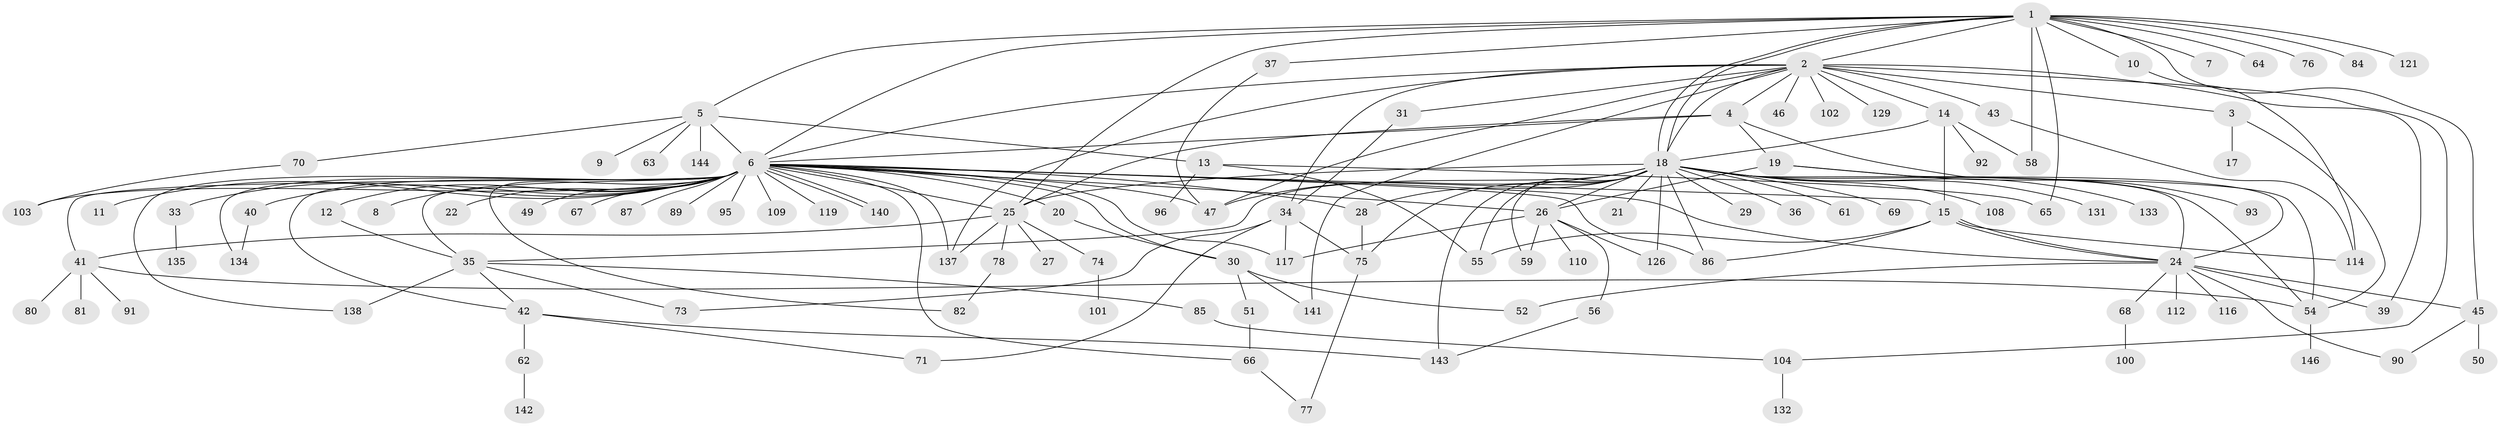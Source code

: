 // original degree distribution, {16: 0.006802721088435374, 17: 0.006802721088435374, 4: 0.04081632653061224, 5: 0.034013605442176874, 8: 0.013605442176870748, 40: 0.006802721088435374, 1: 0.41496598639455784, 2: 0.2925170068027211, 6: 0.02040816326530612, 3: 0.1292517006802721, 26: 0.006802721088435374, 12: 0.006802721088435374, 10: 0.006802721088435374, 9: 0.006802721088435374, 7: 0.006802721088435374}
// Generated by graph-tools (version 1.1) at 2025/11/02/27/25 16:11:10]
// undirected, 111 vertices, 172 edges
graph export_dot {
graph [start="1"]
  node [color=gray90,style=filled];
  1 [super="+32"];
  2 [super="+16"];
  3 [super="+98"];
  4;
  5 [super="+57"];
  6 [super="+23"];
  7;
  8;
  9;
  10;
  11;
  12;
  13 [super="+38"];
  14 [super="+105"];
  15 [super="+97"];
  17;
  18 [super="+44"];
  19 [super="+79"];
  20;
  21;
  22;
  24 [super="+48"];
  25 [super="+111"];
  26 [super="+123"];
  27 [super="+118"];
  28 [super="+124"];
  29;
  30 [super="+139"];
  31;
  33 [super="+94"];
  34 [super="+72"];
  35 [super="+122"];
  36 [super="+83"];
  37;
  39;
  40 [super="+130"];
  41 [super="+53"];
  42 [super="+127"];
  43;
  45;
  46;
  47 [super="+128"];
  49 [super="+60"];
  50;
  51;
  52;
  54 [super="+125"];
  55;
  56;
  58;
  59 [super="+115"];
  61;
  62;
  63;
  64;
  65 [super="+113"];
  66;
  67;
  68 [super="+88"];
  69;
  70;
  71 [super="+99"];
  73;
  74;
  75;
  76;
  77;
  78 [super="+106"];
  80;
  81;
  82;
  84;
  85 [super="+147"];
  86 [super="+107"];
  87;
  89;
  90;
  91;
  92;
  93;
  95;
  96;
  100;
  101;
  102;
  103;
  104 [super="+120"];
  108;
  109;
  110;
  112;
  114 [super="+136"];
  116;
  117;
  119;
  121;
  126;
  129;
  131;
  132;
  133;
  134;
  135;
  137 [super="+145"];
  138;
  140;
  141;
  142;
  143;
  144;
  146;
  1 -- 2 [weight=2];
  1 -- 5;
  1 -- 6;
  1 -- 7;
  1 -- 10;
  1 -- 18;
  1 -- 18;
  1 -- 37;
  1 -- 45;
  1 -- 58;
  1 -- 64;
  1 -- 65;
  1 -- 76;
  1 -- 84;
  1 -- 121;
  1 -- 25;
  2 -- 3;
  2 -- 4;
  2 -- 6;
  2 -- 14;
  2 -- 31;
  2 -- 34;
  2 -- 39;
  2 -- 43;
  2 -- 46;
  2 -- 102;
  2 -- 129;
  2 -- 137;
  2 -- 141;
  2 -- 18;
  2 -- 104;
  2 -- 47;
  3 -- 17;
  3 -- 54;
  4 -- 6;
  4 -- 19;
  4 -- 25;
  4 -- 54;
  5 -- 6;
  5 -- 9;
  5 -- 13;
  5 -- 63;
  5 -- 70;
  5 -- 144;
  6 -- 8;
  6 -- 11;
  6 -- 12;
  6 -- 20;
  6 -- 22;
  6 -- 24;
  6 -- 25;
  6 -- 26;
  6 -- 28;
  6 -- 30;
  6 -- 33;
  6 -- 35 [weight=2];
  6 -- 40;
  6 -- 41 [weight=2];
  6 -- 42;
  6 -- 49;
  6 -- 66;
  6 -- 82;
  6 -- 87;
  6 -- 89;
  6 -- 95;
  6 -- 103;
  6 -- 109;
  6 -- 117;
  6 -- 119;
  6 -- 134;
  6 -- 137;
  6 -- 138;
  6 -- 140;
  6 -- 140;
  6 -- 67;
  6 -- 47;
  6 -- 15;
  6 -- 86;
  10 -- 114;
  12 -- 35;
  13 -- 55;
  13 -- 96;
  13 -- 65;
  14 -- 15;
  14 -- 18;
  14 -- 58;
  14 -- 92;
  15 -- 24;
  15 -- 24;
  15 -- 114;
  15 -- 55;
  15 -- 86;
  18 -- 21;
  18 -- 25;
  18 -- 26;
  18 -- 28;
  18 -- 29;
  18 -- 35;
  18 -- 36;
  18 -- 47;
  18 -- 54;
  18 -- 55;
  18 -- 69;
  18 -- 75;
  18 -- 86;
  18 -- 108;
  18 -- 126;
  18 -- 131;
  18 -- 133;
  18 -- 143;
  18 -- 61;
  18 -- 24;
  18 -- 59;
  19 -- 24;
  19 -- 26;
  19 -- 93;
  20 -- 30;
  24 -- 39;
  24 -- 45;
  24 -- 52;
  24 -- 68;
  24 -- 90;
  24 -- 112;
  24 -- 116;
  25 -- 27;
  25 -- 41;
  25 -- 74;
  25 -- 78;
  25 -- 137;
  26 -- 56;
  26 -- 59;
  26 -- 110;
  26 -- 117;
  26 -- 126;
  28 -- 75;
  30 -- 51;
  30 -- 52;
  30 -- 141;
  31 -- 34;
  33 -- 135;
  34 -- 73;
  34 -- 75;
  34 -- 117;
  34 -- 71;
  35 -- 73;
  35 -- 85;
  35 -- 138;
  35 -- 42;
  37 -- 47;
  40 -- 134;
  41 -- 54;
  41 -- 81;
  41 -- 80;
  41 -- 91;
  42 -- 62;
  42 -- 71;
  42 -- 143;
  43 -- 114;
  45 -- 50;
  45 -- 90;
  51 -- 66;
  54 -- 146;
  56 -- 143;
  62 -- 142;
  66 -- 77;
  68 -- 100;
  70 -- 103;
  74 -- 101;
  75 -- 77;
  78 -- 82;
  85 -- 104;
  104 -- 132;
}
